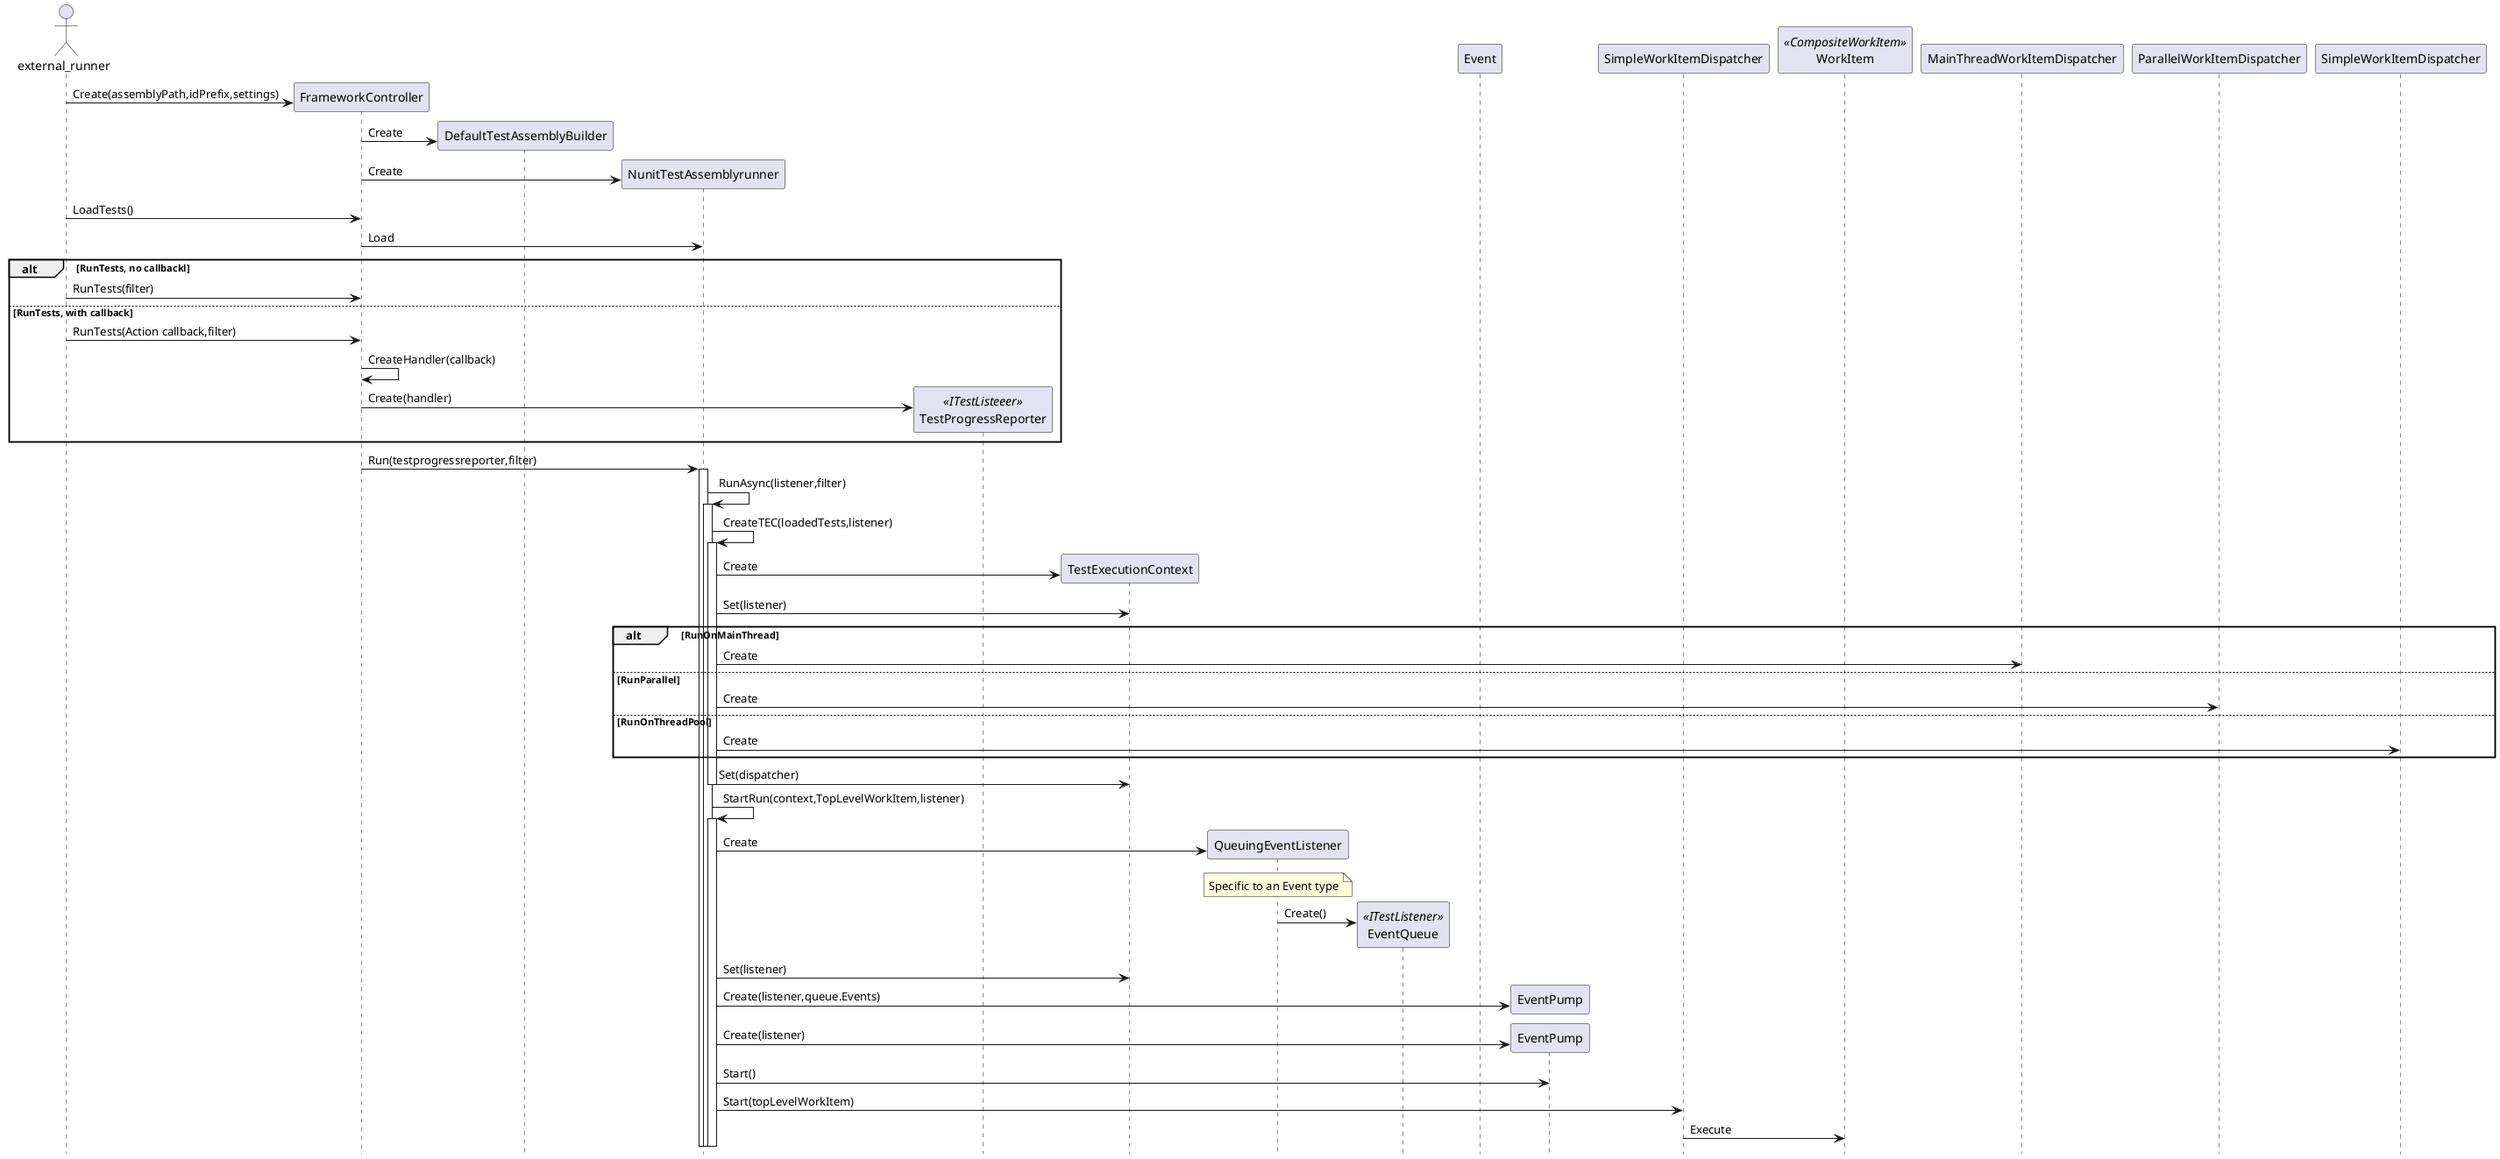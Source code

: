 @startuml
hide footbox
actor external_runner as ER
participant "FrameworkController" as FC
participant "DefaultTestAssemblyBuilder" as DTAB
participant "NunitTestAssemblyrunner" as NTAR
participant "TestProgressReporter" as TPR <<ITestListeeer>> 
participant "TestExecutionContext" as TEC
participant "QueuingEventListener" as QEL
participant "EventQueue" as EQ <<ITestListener>>
participant "Event" as EV
participant "EventPump" as EP 
participant "SimpleWorkItemDispatcher" as SWID
participant "WorkItem" as WI <<CompositeWorkItem>>


ER -> FC** : Create(assemblyPath,idPrefix,settings) 
FC -> DTAB** : Create
FC -> NTAR** : Create
ER -> FC : LoadTests()
FC -> NTAR  : Load
alt RunTests, no callbackl
ER -> FC : RunTests(filter)
else RunTests, with callback
ER -> FC : RunTests(Action callback,filter)
FC -> FC : CreateHandler(callback)
FC -> TPR**: Create(handler)
end
FC -> NTAR : Run(testprogressreporter,filter)
activate NTAR
NTAR -> NTAR : RunAsync(listener,filter)
activate NTAR
NTAR -> NTAR: CreateTEC(loadedTests,listener)
activate NTAR
NTAR -> TEC** : Create
NTAR -> TEC : Set(listener)
alt RunOnMainThread
NTAR -> MainThreadWorkItemDispatcher : Create
else RunParallel
NTAR -> ParallelWorkItemDispatcher : Create
else RunOnThreadPool
NTAR -> SimpleWorkItemDispatcher : Create
end
NTAR -> TEC : Set(dispatcher)
deactivate NTAR
NTAR -> NTAR : StartRun(context,TopLevelWorkItem,listener)
activate NTAR
NTAR -> QEL** : Create
note over QEL: Specific to an Event type
QEL -> EQ**: Create()
NTAR -> TEC: Set(listener)
NTAR -> EP**: Create(listener,queue.Events)
NTAR -> EP** : Create(listener)
NTAR -> EP : Start()
NTAR -> SWID : Start(topLevelWorkItem)
SWID -> WI : Execute
@enduml

